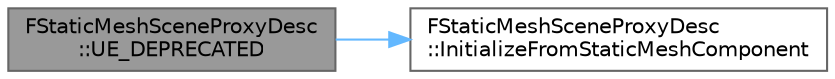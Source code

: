 digraph "FStaticMeshSceneProxyDesc::UE_DEPRECATED"
{
 // INTERACTIVE_SVG=YES
 // LATEX_PDF_SIZE
  bgcolor="transparent";
  edge [fontname=Helvetica,fontsize=10,labelfontname=Helvetica,labelfontsize=10];
  node [fontname=Helvetica,fontsize=10,shape=box,height=0.2,width=0.4];
  rankdir="LR";
  Node1 [id="Node000001",label="FStaticMeshSceneProxyDesc\l::UE_DEPRECATED",height=0.2,width=0.4,color="gray40", fillcolor="grey60", style="filled", fontcolor="black",tooltip=" "];
  Node1 -> Node2 [id="edge1_Node000001_Node000002",color="steelblue1",style="solid",tooltip=" "];
  Node2 [id="Node000002",label="FStaticMeshSceneProxyDesc\l::InitializeFromStaticMeshComponent",height=0.2,width=0.4,color="grey40", fillcolor="white", style="filled",URL="$dc/d32/structFStaticMeshSceneProxyDesc.html#a7d4f09a438715206e25ce84070a6c77d",tooltip=" "];
}
